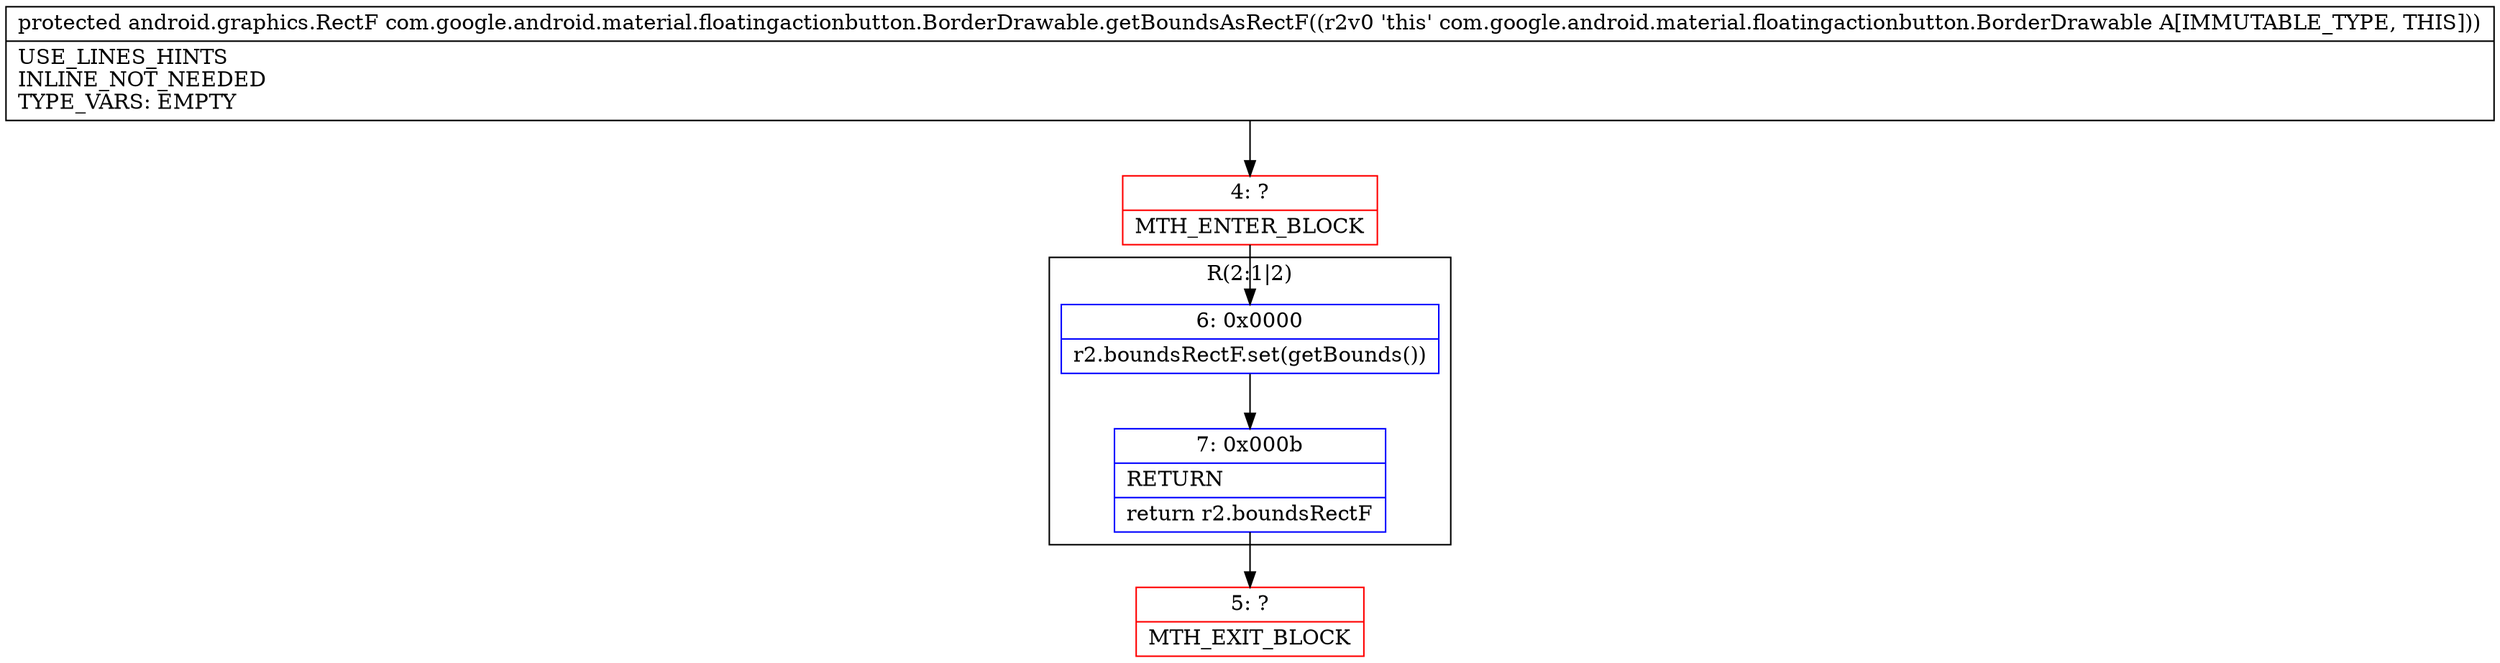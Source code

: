 digraph "CFG forcom.google.android.material.floatingactionbutton.BorderDrawable.getBoundsAsRectF()Landroid\/graphics\/RectF;" {
subgraph cluster_Region_486501170 {
label = "R(2:1|2)";
node [shape=record,color=blue];
Node_6 [shape=record,label="{6\:\ 0x0000|r2.boundsRectF.set(getBounds())\l}"];
Node_7 [shape=record,label="{7\:\ 0x000b|RETURN\l|return r2.boundsRectF\l}"];
}
Node_4 [shape=record,color=red,label="{4\:\ ?|MTH_ENTER_BLOCK\l}"];
Node_5 [shape=record,color=red,label="{5\:\ ?|MTH_EXIT_BLOCK\l}"];
MethodNode[shape=record,label="{protected android.graphics.RectF com.google.android.material.floatingactionbutton.BorderDrawable.getBoundsAsRectF((r2v0 'this' com.google.android.material.floatingactionbutton.BorderDrawable A[IMMUTABLE_TYPE, THIS]))  | USE_LINES_HINTS\lINLINE_NOT_NEEDED\lTYPE_VARS: EMPTY\l}"];
MethodNode -> Node_4;Node_6 -> Node_7;
Node_7 -> Node_5;
Node_4 -> Node_6;
}

